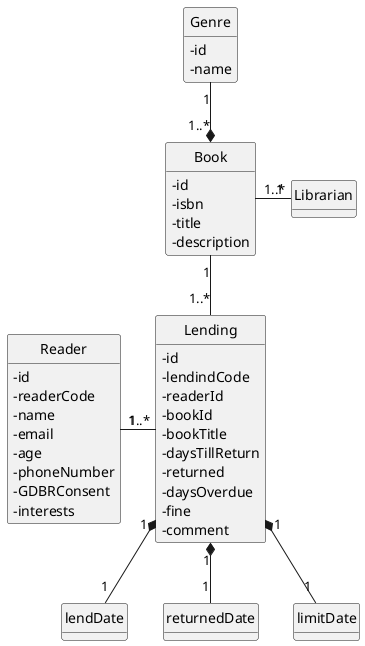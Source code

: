 @startuml
skinparam classAttributeIconSize 0
hide circle
hide methods


class Librarian{}

class Lending {
    - id
    - lendindCode
    - readerId
    - bookId
    - bookTitle
    - daysTillReturn
    - returned
    - daysOverdue
    - fine
    - comment
}

class Genre{
    - id
    - name
}

class Book{
    - id
    - isbn
    - title
    - description
}

class Reader{
    - id
    - readerCode
    - name
    - email
    - age
    - phoneNumber
    - GDBRConsent
    - interests
}

Librarian "1" -left- "1..*" Book

Book "1..*" *-up- "1" Genre

Book "1" -- "1..*" Lending

Lending "1" *-- "1" lendDate
Lending "1" *-- "1" returnedDate
Lending "1" *-- "1" limitDate

Lending "1..*" -left- "1" Reader

@enduml
